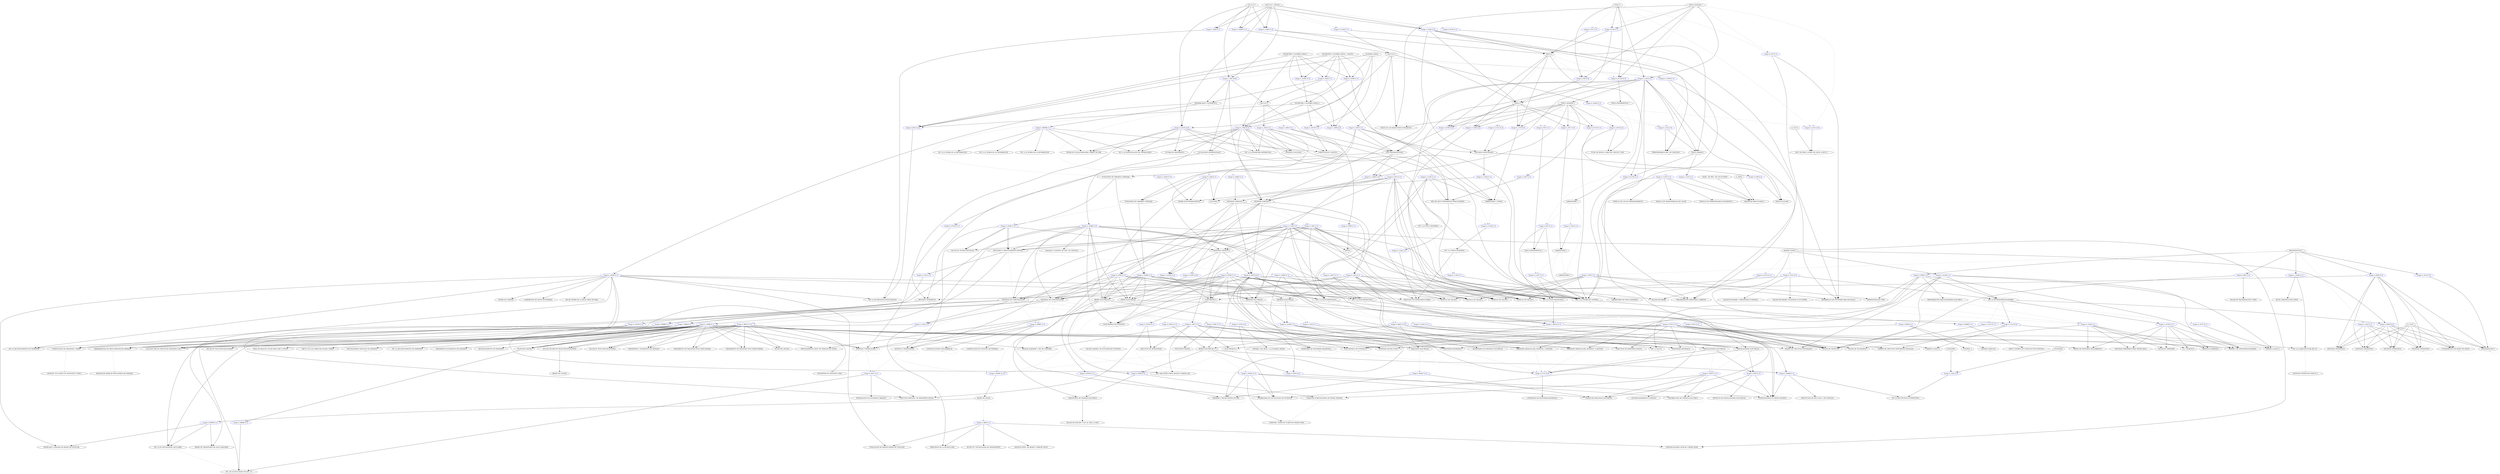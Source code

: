digraph Previas_cc {
	graph [ouputmode=edgesfirst,
		ranksep=3
	];
	1020	 [label="CALCULO 1"];
	1020 -> 1020	 [color=grey];
	G_1001	 [color=blue,
		label="Grupo G_1001 [4-6]"];
	1020 -> G_1001	 [color=black,
		headlabel=3];
	G_1020	 [color=blue,
		label="Grupo G_1020 [1-1]"];
	1020 -> G_1020	 [color=black,
		headlabel=1];
	G_1020E	 [color=blue,
		label="Grupo G_1020E [1-1]"];
	1020 -> G_1020E	 [color=black,
		headlabel=1];
	G_1022	 [color=blue,
		label="Grupo G_1022 [1-2]"];
	1020 -> G_1022	 [color=black,
		headlabel=1];
	G_CA1Y2	 [color=blue,
		label="Grupo G_CA1Y2 [2-4]"];
	1020 -> G_CA1Y2	 [color=black,
		headlabel=1];
	G_1020C	 [color=blue,
		label="Grupo G_1020C [1-3]"];
	1020 -> G_1020C	 [color=black,
		headlabel=1];
	1020 -> G_1020C	 [color=grey,
		headlabel=1];
	G_C1020	 [color=blue,
		label="Grupo G_C1020 [1-1]"];
	1020 -> G_C1020	 [color=grey,
		headlabel=1];
	G_CP1E	 [color=blue,
		label="Grupo G_CP1E [1-1]"];
	1020 -> G_CP1E	 [color=grey,
		headlabel=1];
	1021	 [label="ALGEBRA LINEAL"];
	1021 -> 1021	 [color=grey];
	G_1000	 [color=blue,
		label="Grupo G_1000 [2-4]"];
	1021 -> G_1000	 [color=black,
		headlabel=2];
	G_1030E	 [color=blue,
		label="Grupo G_1030E [1-1]"];
	1021 -> G_1030E	 [color=black,
		headlabel=1];
	G_B101	 [color=blue,
		label="Grupo G_B101 [2-2]"];
	1021 -> G_B101	 [color=black,
		headlabel=2];
	G_1002	 [color=blue,
		label="Grupo G_1002 [1-1]"];
	1021 -> G_1002	 [color=grey,
		headlabel=1];
	G_1009	 [color=blue,
		label="Grupo G_1009 [2-2]"];
	1021 -> G_1009	 [color=grey,
		headlabel=2];
	G_1031E	 [color=blue,
		label="Grupo G_1031E [1-1]"];
	1021 -> G_1031E	 [color=black,
		headlabel=1];
	G_C1030	 [color=blue,
		label="Grupo G_C1030 [1-1]"];
	1021 -> G_C1030	 [color=grey,
		headlabel=1];
	1022	 [label="CALCULO 2"];
	1022 -> 1022	 [color=grey];
	1130	 [label="FISICA DE LAS RADIACIONES IONIZANTES"];
	1022 -> 1130	 [arrowhead=dot,
		color=black];
	1022 -> G_1001	 [color=grey,
		headlabel=1];
	1022 -> G_CA1Y2	 [color=black,
		headlabel=1];
	G_1022E	 [color=blue,
		label="Grupo G_1022E [1-1]"];
	1022 -> G_1022E	 [color=black,
		headlabel=1];
	G_1025	 [color=blue,
		label="Grupo G_1025 [1-1]"];
	1022 -> G_1025	 [color=black,
		headlabel=1];
	1024	 [label="CALCULO 3"];
	1024 -> 1024	 [color=grey];
	G_1024	 [color=blue,
		label="Grupo G_1024 [1-1]"];
	1024 -> G_1024	 [color=black,
		headlabel=1];
	1029	 [label="FUNCIONES DE VARIABLE COMPLEJA"];
	1024 -> 1029	 [arrowhead=dot,
		color=grey];
	G_1004	 [color=blue,
		label="Grupo G_1004 [1-1]"];
	1024 -> G_1004	 [color=grey,
		headlabel=1];
	G_1024C	 [color=blue,
		label="Grupo G_1024C [1-3]"];
	1024 -> G_1024C	 [color=grey,
		headlabel=1];
	G_CP6E	 [color=blue,
		label="Grupo G_CP6E [1-1]"];
	1024 -> G_CP6E	 [color=black,
		headlabel=1];
	1025	 [label="PROBABILIDAD Y ESTADISTICA"];
	1025 -> 1025	 [color=grey];
	1025 -> 1130	 [arrowhead=dot,
		color=grey];
	G_1025E	 [color=blue,
		label="Grupo G_1025E [1-1]"];
	1025 -> G_1025E	 [color=black,
		headlabel=1];
	G_PROBA	 [color=blue,
		label="Grupo G_PROBA [1-1]"];
	1025 -> G_PROBA	 [color=black,
		headlabel=1];
	1028	 [label="ECUACIONES DIFERENCIALES"];
	1028 -> 1028	 [color=grey];
	G_1028E	 [color=blue,
		label="Grupo G_1028E [1-2]"];
	1028 -> G_1028E	 [color=black,
		headlabel=1];
	G_1028	 [color=blue,
		label="Grupo G_1028 [1-1]"];
	1028 -> G_1028	 [color=grey,
		headlabel=1];
	G_1028C	 [color=blue,
		label="Grupo G_1028C [1-1]"];
	1028 -> G_1028C	 [color=grey,
		headlabel=1];
	1030	 [label="GEOMETRIA Y ALGEBRA LINEAL 1"];
	1030 -> 1030	 [color=grey];
	1030 -> G_1000	 [color=black,
		headlabel=1];
	1030 -> G_1030E	 [color=black,
		headlabel=1];
	1030 -> G_B101	 [color=black,
		headlabel=1];
	1030 -> G_1002	 [color=black,
		headlabel=1];
	1030 -> G_1009	 [color=black,
		headlabel=1];
	G_1030C	 [color=blue,
		label="Grupo G_1030C [1-3]"];
	1030 -> G_1030C	 [color=black,
		headlabel=1];
	1030 -> G_1030C	 [color=grey,
		headlabel=1];
	1030 -> G_C1030	 [color=grey,
		headlabel=1];
	1031	 [label="GEOMETRIA Y ALGEBRA LINEAL 2"];
	1031 -> 1031	 [color=grey];
	1031 -> G_1000	 [color=black,
		headlabel=1];
	1031 -> G_B101	 [color=black,
		headlabel=1];
	1031 -> G_1009	 [color=black,
		headlabel=1];
	1031 -> G_1031E	 [color=black,
		headlabel=1];
	1033	 [label="METODOS NUMERICOS"];
	1033 -> 1033	 [color=grey];
	G_1033	 [color=blue,
		label="Grupo G_1033 [1-2]"];
	1033 -> G_1033	 [color=grey,
		headlabel=1];
	G_1033E	 [color=blue,
		label="Grupo G_1033E [1-1]"];
	1033 -> G_1033E	 [color=black,
		headlabel=1];
	1036	 [label="FUNCIONES DE VARIABLE COMPLEJA"];
	1036 -> 1036	 [color=grey];
	G_1029E	 [color=blue,
		label="Grupo G_1029E [1-1]"];
	1036 -> G_1029E	 [color=black,
		headlabel=1];
	G_1036C	 [color=blue,
		label="Grupo G_1036C [1-1]"];
	1036 -> G_1036C	 [color=grey,
		headlabel=1];
	1044	 [label="INT. A LOS PROCESOS ESTOCASTICOS"];
	1045	 [label="INT. A LA GEOMETRÍA DIFERENCIAL"];
	1047	 [label="MET. DE SIMUL.COMPUTAC.APLIC.A SIST.F I"];
	1047 -> 1047	 [color=grey];
	1051	 [label="ANALISIS FUNCIONAL"];
	1052	 [label="CALCULO 1 (ANUAL)"];
	1052 -> 1052	 [color=grey];
	1052 -> G_1001	 [color=black,
		headlabel=3];
	1052 -> G_1020	 [color=black,
		headlabel=1];
	1052 -> G_1020E	 [color=black,
		headlabel=1];
	1052 -> G_1022	 [color=black,
		headlabel=1];
	1052 -> G_CA1Y2	 [color=black,
		headlabel=1];
	1052 -> G_1020C	 [color=black,
		headlabel=1];
	1052 -> G_1020C	 [color=grey,
		headlabel=1];
	1052 -> G_C1020	 [color=grey,
		headlabel=1];
	1052 -> G_CP1E	 [color=grey,
		headlabel=1];
	1053	 [label="GEOMETRIA Y ALGEBRA LINEAL 1 (ANUAL)"];
	1053 -> 1053	 [color=grey];
	1053 -> G_1000	 [color=black,
		headlabel=1];
	1053 -> G_1030E	 [color=black,
		headlabel=1];
	1053 -> G_B101	 [color=black,
		headlabel=1];
	1053 -> G_1002	 [color=black,
		headlabel=1];
	1053 -> G_1009	 [color=black,
		headlabel=1];
	1053 -> G_1030C	 [color=black,
		headlabel=1];
	1053 -> G_1030C	 [color=grey,
		headlabel=1];
	1053 -> G_C1030	 [color=grey,
		headlabel=1];
	1120	 [label="FISICA GENERAL 1"];
	1120 -> 1120	 [color=grey];
	1121	 [label="FISICA GENERAL 2"];
	1120 -> 1121	 [arrowhead=dot,
		color=grey];
	1120 -> 1130	 [arrowhead=dot,
		color=black];
	G_1120	 [color=blue,
		label="Grupo G_1120 [1-2]"];
	1120 -> G_1120	 [color=black,
		headlabel=1];
	G_F1E	 [color=blue,
		label="Grupo G_F1E [1-1]"];
	1120 -> G_F1E	 [color=black,
		headlabel=1];
	G_1121C	 [color=blue,
		label="Grupo G_1121C [3-4]"];
	1120 -> G_1121C	 [color=grey,
		headlabel=1];
	G_CP3	 [color=blue,
		label="Grupo G_CP3 [1-1]"];
	1120 -> G_CP3	 [color=grey,
		headlabel=1];
	G_F1C	 [color=blue,
		label="Grupo G_F1C [1-1]"];
	1120 -> G_F1C	 [color=grey,
		headlabel=1];
	G_FIS	 [color=blue,
		label="Grupo G_FIS [2-4]"];
	1120 -> G_FIS	 [color=black,
		headlabel=2];
	G_G1124	 [color=blue,
		label="Grupo G_G1124 [2-3]"];
	1120 -> G_G1124	 [color=black,
		headlabel=2];
	1121 -> 1121	 [color=grey];
	1121 -> 1130	 [arrowhead=dot,
		color=black];
	G_1128E	 [color=blue,
		label="Grupo G_1128E [1-2]"];
	1121 -> G_1128E	 [color=black,
		headlabel=1];
	G_1010	 [color=blue,
		label="Grupo G_1010 [2-2]"];
	1121 -> G_1010	 [color=black,
		headlabel=2];
	G_1010C	 [color=blue,
		label="Grupo G_1010C [2-4]"];
	1121 -> G_1010C	 [color=black,
		headlabel=2];
	G_1017	 [color=blue,
		label="Grupo G_1017 [1-3]"];
	1121 -> G_1017	 [color=black,
		headlabel=1];
	G_1027	 [color=blue,
		label="Grupo G_1027 [1-1]"];
	1121 -> G_1027	 [color=black,
		headlabel=1];
	1121 -> G_1121C	 [color=grey,
		headlabel=2];
	G_1122	 [color=blue,
		label="Grupo G_1122 [1-3]"];
	1121 -> G_1122	 [color=grey,
		headlabel=1];
	G_1152E	 [color=blue,
		label="Grupo G_1152E [2-2]"];
	1121 -> G_1152E	 [color=black,
		headlabel=2];
	G_1153	 [color=blue,
		label="Grupo G_1153 [3-5]"];
	1121 -> G_1153	 [color=black,
		headlabel=3];
	G_C1121	 [color=blue,
		label="Grupo G_C1121 [1-2]"];
	1121 -> G_C1121	 [color=grey,
		headlabel=1];
	G_E1153	 [color=blue,
		label="Grupo G_E1153 [1-1]"];
	1121 -> G_E1153	 [color=black,
		headlabel=1];
	G_F3C	 [color=blue,
		label="Grupo G_F3C [1-1]"];
	1121 -> G_F3C	 [color=grey,
		headlabel=1];
	1122	 [label="MECANICA NEWTONIANA"];
	1122 -> 1122	 [color=grey];
	G_1122C	 [color=blue,
		label="Grupo G_1122C [1-1]"];
	1122 -> G_1122C	 [color=grey,
		headlabel=1];
	G_1122E	 [color=blue,
		label="Grupo G_1122E [1-1]"];
	1122 -> G_1122E	 [color=black,
		headlabel=1];
	G_CP8	 [color=blue,
		label="Grupo G_CP8 [1-2]"];
	1122 -> G_CP8	 [color=black,
		headlabel=1];
	1123	 [label="FISICA TERMICA"];
	1123 -> 1123	 [color=grey];
	G_1123	 [color=blue,
		label="Grupo G_1123 [1-1]"];
	1123 -> G_1123	 [color=black,
		headlabel=1];
	G_1123C	 [color=blue,
		label="Grupo G_1123C [1-1]"];
	1123 -> G_1123C	 [color=grey,
		headlabel=1];
	G_E1152	 [color=blue,
		label="Grupo G_E1152 [1-1]"];
	1123 -> G_E1152	 [color=black,
		headlabel=1];
	1126	 [label="MEC.DE SIST.Y FENOMENOS ONDULATORIOS"];
	1126 -> 1126	 [color=grey];
	G_1126	 [color=blue,
		label="Grupo G_1126 [1-1]"];
	1126 -> G_1126	 [color=black,
		headlabel=1];
	G_C1128	 [color=blue,
		label="Grupo G_C1128 [1-1]"];
	1126 -> G_C1128	 [color=grey,
		headlabel=1];
	1128	 [label=ELECTROMAGNETISMO];
	1128 -> 1128	 [color=grey];
	G_1128	 [color=blue,
		label="Grupo G_1128 [1-2]"];
	1128 -> G_1128	 [color=black,
		headlabel=1];
	1128 -> G_1128E	 [color=black,
		headlabel=1];
	1128 -> G_C1128	 [color=grey,
		headlabel=1];
	G_CP13	 [color=blue,
		label="Grupo G_CP13 [1-1]"];
	1128 -> G_CP13	 [color=grey,
		headlabel=1];
	G_CP13E	 [color=blue,
		label="Grupo G_CP13E [1-1]"];
	1128 -> G_CP13E	 [color=black,
		headlabel=1];
	1129	 [label=OPTICA];
	1129 -> 1129	 [color=grey];
	1130 -> 1130	 [color=grey];
	1131	 [label="INT. A LA FISICA MODERNA"];
	1131 -> 1131	 [color=grey];
	1137	 [label="FISICA DE LOS SEMICONDUCTORES"];
	1131 -> 1137	 [arrowhead=dot,
		color=black];
	G_1138	 [color=blue,
		label="Grupo G_1138 [1-1]"];
	1131 -> G_1138	 [color=grey,
		headlabel=1];
	1136	 [label="TEORIA ELECTROMAGNETICA"];
	1136 -> 1136	 [color=grey];
	1138	 [label="INT. A LA FISICA MODERNA"];
	1138 -> 1138	 [color=grey];
	1138 -> G_1138	 [color=grey,
		headlabel=1];
	1142	 [label="FISICA NUCLEAR"];
	1142 -> 1142	 [color=grey];
	1143	 [label=ACUSTICA];
	1143 -> 1143	 [color=grey];
	1144	 [label="VIBRACIONES Y ONDAS"];
	1144 -> 1144	 [color=grey];
	1144 -> G_C1128	 [color=grey,
		headlabel=1];
	1151	 [label="FISICA 1"];
	1151 -> 1151	 [color=grey];
	1151 -> G_1120	 [color=black,
		headlabel=1];
	1151 -> G_F1E	 [color=black,
		headlabel=1];
	1151 -> G_1121C	 [color=grey,
		headlabel=1];
	1151 -> G_CP3	 [color=grey,
		headlabel=1];
	1151 -> G_F1C	 [color=grey,
		headlabel=1];
	1151 -> G_FIS	 [color=black,
		headlabel=2];
	1151 -> G_FIS	 [color=grey,
		headlabel=1];
	1151 -> G_G1124	 [color=black,
		headlabel=1];
	1152	 [label="FISICA 2"];
	1152 -> 1152	 [color=grey];
	1152 -> G_1010C	 [color=black,
		headlabel=1];
	1152 -> G_1122	 [color=grey,
		headlabel=1];
	1152 -> G_1152E	 [color=black,
		headlabel=1];
	1152 -> G_1153	 [color=black,
		headlabel=2];
	1152 -> G_C1121	 [color=grey,
		headlabel=1];
	1152 -> G_E1152	 [color=black,
		headlabel=1];
	1152 -> G_FIS	 [color=grey,
		headlabel=1];
	1152 -> G_G1124	 [color=grey,
		headlabel=1];
	1153	 [label="FISICA 3"];
	1153 -> 1153	 [color=grey];
	1153 -> G_1128E	 [color=black,
		headlabel=1];
	1153 -> G_1010C	 [color=black,
		headlabel=2];
	1153 -> G_1010C	 [color=grey,
		headlabel=1];
	1153 -> G_1017	 [color=black,
		headlabel=1];
	1153 -> G_1122	 [color=grey,
		headlabel=1];
	1153 -> G_1152E	 [color=black,
		headlabel=1];
	1153 -> G_1153	 [color=black,
		headlabel=3];
	1153 -> G_1153	 [color=grey,
		headlabel=1];
	1153 -> G_C1121	 [color=grey,
		headlabel=1];
	1153 -> G_E1153	 [color=black,
		headlabel=1];
	1153 -> G_F3C	 [color=grey,
		headlabel=1];
	1221	 [label=ECONOMIA];
	1221 -> 1221	 [color=grey];
	G_1224	 [color=blue,
		label="Grupo G_1224 [1-2]"];
	1221 -> G_1224	 [color=black,
		headlabel=1];
	1224	 [label=ECONOMIA];
	1224 -> 1224	 [color=grey];
	1224 -> G_1224	 [color=black,
		headlabel=1];
	1322	 [label="PROGRAMACION 1"];
	1322 -> 1322	 [color=grey];
	G_B300	 [color=blue,
		label="Grupo G_B300 [1-2]"];
	1322 -> G_B300	 [color=black,
		headlabel=1];
	G_CP9E	 [color=blue,
		label="Grupo G_CP9E [1-1]"];
	1322 -> G_CP9E	 [color=black,
		headlabel=1];
	G_1012	 [color=blue,
		label="Grupo G_1012 [1-3]"];
	1322 -> G_1012	 [color=black,
		headlabel=1];
	G_1322	 [color=blue,
		label="Grupo G_1322 [1-1]"];
	1322 -> G_1322	 [color=grey,
		headlabel=1];
	G_1322E	 [color=blue,
		label="Grupo G_1322E [1-1]"];
	1322 -> G_1322E	 [color=black,
		headlabel=1];
	G_CP9	 [color=blue,
		label="Grupo G_CP9 [1-1]"];
	1322 -> G_CP9	 [color=grey,
		headlabel=1];
	G_PR1	 [color=blue,
		label="Grupo G_PR1 [1-2]"];
	1322 -> G_PR1	 [color=black,
		headlabel=1];
	1324	 [label="PROGRAMACION 4"];
	1324 -> 1324	 [color=grey];
	1401	 [label="SISTEMAS LINEALES 1"];
	1401 -> 1401	 [color=grey];
	G_1407E	 [color=blue,
		label="Grupo G_1407E [2-2]"];
	1401 -> G_1407E	 [color=black,
		headlabel=1];
	G_CP50	 [color=blue,
		label="Grupo G_CP50 [1-1]"];
	1401 -> G_CP50	 [color=black,
		headlabel=1];
	G_1401	 [color=blue,
		label="Grupo G_1401 [1-1]"];
	1401 -> G_1401	 [color=grey,
		headlabel=1];
	G_1423	 [color=blue,
		label="Grupo G_1423 [1-1]"];
	1401 -> G_1423	 [color=black,
		headlabel=1];
	G_1423E	 [color=blue,
		label="Grupo G_1423E [1-2]"];
	1401 -> G_1423E	 [color=black,
		headlabel=1];
	G_C1407	 [color=blue,
		label="Grupo G_C1407 [2-4]"];
	1401 -> G_C1407	 [color=black,
		headlabel=1];
	1407	 [label="SISTEMAS LINEALES 2"];
	1407 -> 1407	 [color=grey];
	1407 -> G_1407E	 [color=black,
		headlabel=1];
	G_1407	 [color=blue,
		label="Grupo G_1407 [1-1]"];
	1407 -> G_1407	 [color=black,
		headlabel=1];
	G_1407C	 [color=blue,
		label="Grupo G_1407C [1-1]"];
	1407 -> G_1407C	 [color=grey,
		headlabel=1];
	1407 -> G_1423E	 [color=black,
		headlabel=1];
	1407 -> G_C1407	 [color=grey,
		headlabel=1];
	G_CP50C	 [color=blue,
		label="Grupo G_CP50C [1-1]"];
	1407 -> G_CP50C	 [color=grey,
		headlabel=1];
	1409	 [label="MUESTREO Y PROCESAMIENTO DIGITAL"];
	1409 -> 1409	 [color=grey];
	5801	 [label="SISTEMAS DE COMUNICACION"];
	1409 -> 5801	 [arrowhead=dot,
		color=grey];
	G_1409E	 [color=blue,
		label="Grupo G_1409E [1-1]"];
	1409 -> G_1409E	 [color=black,
		headlabel=1];
	G_1103	 [color=blue,
		label="Grupo G_1103 [1-1]"];
	1409 -> G_1103	 [color=black,
		headlabel=1];
	G_1409C	 [color=blue,
		label="Grupo G_1409C [1-1]"];
	1409 -> G_1409C	 [color=grey,
		headlabel=1];
	1410	 [label="MEDIDAS ELECTRICAS"];
	1410 -> 1410	 [color=grey];
	G_1410	 [color=blue,
		label="Grupo G_1410 [1-1]"];
	1410 -> G_1410	 [color=grey,
		headlabel=1];
	G_1410C	 [color=blue,
		label="Grupo G_1410C [1-1]"];
	1410 -> G_1410C	 [color=grey,
		headlabel=1];
	G_1410E	 [color=blue,
		label="Grupo G_1410E [1-1]"];
	1410 -> G_1410E	 [color=black,
		headlabel=1];
	G_5712	 [color=blue,
		label="Grupo G_5712 [3-5]"];
	1410 -> G_5712	 [color=black,
		headlabel=1];
	1423	 [label="SISTEMAS LINEALES 1"];
	1423 -> 1423	 [color=grey];
	1423 -> G_1407E	 [color=black,
		headlabel=1];
	1423 -> G_CP50	 [color=black,
		headlabel=1];
	1423 -> G_1401	 [color=grey,
		headlabel=1];
	1423 -> G_1423	 [color=black,
		headlabel=1];
	1423 -> G_1423E	 [color=black,
		headlabel=1];
	1423 -> G_C1407	 [color=grey,
		headlabel=1];
	1451	 [label="MEDIDAS ELECTRICAS"];
	1451 -> 1451	 [color=grey];
	1451 -> G_1410	 [color=grey,
		headlabel=1];
	1451 -> G_1410E	 [color=black,
		headlabel=1];
	1511	 [label="SISTEMAS OPERATIVOS"];
	1511 -> 1511	 [color=grey];
	1512	 [label="DISEÑO LOGICO"];
	1512 -> 1512	 [color=grey];
	G_1512E	 [color=blue,
		label="Grupo G_1512E [1-1]"];
	1512 -> G_1512E	 [color=black,
		headlabel=1];
	G_B304	 [color=blue,
		label="Grupo G_B304 [2-2]"];
	1512 -> G_B304	 [color=black,
		headlabel=1];
	G_1512	 [color=blue,
		label="Grupo G_1512 [1-2]"];
	1512 -> G_1512	 [color=grey,
		headlabel=1];
	G_1513	 [color=blue,
		label="Grupo G_1513 [2-2]"];
	1512 -> G_1513	 [color=black,
		headlabel=1];
	G_C1512	 [color=blue,
		label="Grupo G_C1512 [1-1]"];
	1512 -> G_C1512	 [color=grey,
		headlabel=1];
	1513	 [label="INT. A LOS MICROPROCESADORES"];
	1513 -> 1513	 [color=grey];
	1513 -> G_B304	 [color=black,
		headlabel=1];
	1513 -> G_1513	 [color=black,
		headlabel=1];
	"G_1513*"	 [color=blue,
		label="Grupo G_1513* [1-1]"];
	1513 -> "G_1513*"	 [color=grey,
		headlabel=1];
	G_1513E	 [color=blue,
		label="Grupo G_1513E [1-1]"];
	1513 -> G_1513E	 [color=black,
		headlabel=1];
	G_C1513	 [color=blue,
		label="Grupo G_C1513 [1-1]"];
	1513 -> G_C1513	 [color=grey,
		headlabel=1];
	1515	 [label="PROCESADORES DIGITALES DE SEÑALES"];
	1515 -> 1515	 [color=grey];
	1518	 [label="SISTEMAS OPERATIVOS"];
	1518 -> 1518	 [color=grey];
	1532	 [label="SISTEMAS OPERATIVOS"];
	1532 -> 1532	 [color=grey];
	1537	 [label="SISTEMAS OPERATIVOS"];
	1537 -> 1537	 [color=grey];
	1610	 [label="INT. A LA INVESTIGACION DE OPERACIONES"];
	1610 -> 1610	 [color=grey];
	1810	 [label="MAQUINAS PARA FLUIDOS 1"];
	1810 -> 1810	 [color=grey];
	1911	 [label="FUNDAMENTOS DE BASES DE DATOS"];
	1911 -> 1911	 [color=grey];
	1914	 [label="ADMINISTRACION UNIX"];
	1914 -> 1914	 [color=grey];
	3103	 [label="TALLER DE FILTROS DIGITALES"];
	5501	 [label="REDES ELECTRICAS 1"];
	5501 -> 5501	 [color=grey];
	G_5502	 [color=blue,
		label="Grupo G_5502 [2-2]"];
	5501 -> G_5502	 [color=black,
		headlabel=1];
	G_5501C	 [color=blue,
		label="Grupo G_5501C [1-1]"];
	5501 -> G_5501C	 [color=grey,
		headlabel=1];
	G_5501E	 [color=blue,
		label="Grupo G_5501E [1-1]"];
	5501 -> G_5501E	 [color=black,
		headlabel=1];
	G_5508	 [color=blue,
		label="Grupo G_5508 [3-3]"];
	5501 -> G_5508	 [color=black,
		headlabel=2];
	5502	 [label="REDES ELECTRICAS 2"];
	5502 -> 5502	 [color=grey];
	5502 -> G_5502	 [color=black,
		headlabel=1];
	G_5508E	 [color=blue,
		label="Grupo G_5508E [1-1]"];
	5502 -> G_5508E	 [color=black,
		headlabel=1];
	G_5502C	 [color=blue,
		label="Grupo G_5502C [1-1]"];
	5502 -> G_5502C	 [color=grey,
		headlabel=1];
	5502 -> G_5508	 [color=black,
		headlabel=1];
	G_5508C	 [color=blue,
		label="Grupo G_5508C [1-1]"];
	5502 -> G_5508C	 [color=grey,
		headlabel=1];
	5503	 [label="INSTALACIONES ELECTRICAS"];
	5503 -> 5503	 [color=grey];
	G_5507	 [color=blue,
		label="Grupo G_5507 [1-1]"];
	5503 -> G_5507	 [color=black,
		headlabel=1];
	G_5507C	 [color=blue,
		label="Grupo G_5507C [1-1]"];
	5503 -> G_5507C	 [color=grey,
		headlabel=1];
	5503 -> G_5712	 [color=black,
		headlabel=1];
	5505	 [label="MEDIDAS Y PROTECCIONES EN SEP."];
	5505 -> 5505	 [color=grey];
	5506	 [label="DISTRIBUCION DE ENERGIA ELECTRICA"];
	5506 -> 5506	 [color=grey];
	5507	 [label="INSTALACIONES ELECTRICAS"];
	5507 -> 5507	 [color=grey];
	5507 -> G_5507	 [color=black,
		headlabel=1];
	5507 -> G_5507C	 [color=grey,
		headlabel=1];
	5507 -> G_5712	 [color=black,
		headlabel=1];
	5508	 [label="REDES ELECTRICAS"];
	5508 -> 5508	 [color=grey];
	5508 -> G_5508E	 [color=black,
		headlabel=1];
	5508 -> G_5502C	 [color=grey,
		headlabel=1];
	5508 -> G_5508	 [color=grey,
		headlabel=3];
	5508 -> G_5508C	 [color=grey,
		headlabel=1];
	5513	 [label="TRANSPORTE DE ENERGIA ELECTRICA"];
	5513 -> 5513	 [color=grey];
	5516	 [label="TALLER DE MATLAB.Y S.AP. AL ANAL.Y S.SEP"];
	5513 -> 5516	 [arrowhead=dot,
		color=black];
	5514	 [label="SUBESTACIONES EN MEDIA TENSION"];
	5514 -> 5514	 [color=grey];
	5601	 [label="INT. A LA ELECTROTECNICA"];
	5601 -> 5601	 [color=grey];
	G_5601E	 [color=blue,
		label="Grupo G_5601E [1-1]"];
	5601 -> G_5601E	 [color=black,
		headlabel=1];
	G_5601C	 [color=blue,
		label="Grupo G_5601C [1-3]"];
	5601 -> G_5601C	 [color=grey,
		headlabel=1];
	5602	 [label="MAQUINAS ELECTRICAS"];
	5602 -> 5602	 [color=grey];
	G_5602C	 [color=blue,
		label="Grupo G_5602C [1-1]"];
	5602 -> G_5602C	 [color=grey,
		headlabel=1];
	5607	 [label="ELECTRONICA DE POTENCIA 1"];
	5607 -> 5607	 [color=grey];
	5608	 [label="INT. A LA ELECTROTECNICA"];
	5608 -> 5608	 [color=grey];
	5608 -> G_5601E	 [color=black,
		headlabel=1];
	5608 -> G_5601C	 [color=grey,
		headlabel=1];
	5609	 [label="ELECTRONICA DE POTENCIA"];
	5609 -> 5609	 [color=grey];
	5610	 [label="TALLER LABORAT. DE ELECTRON.DE POTENCIA"];
	5609 -> 5610	 [arrowhead=dot,
		color=grey];
	5701	 [label="ELECTRONICA 1"];
	5701 -> 5609	 [arrowhead=dot,
		color=grey];
	5701 -> 5701	 [color=grey];
	1005	 [label="DIS. CIRC.INTEG.CMOS ANALOG.Y MIXTOS A/D"];
	5701 -> 1005	 [arrowhead=dot,
		color=grey];
	G_5701	 [color=blue,
		label="Grupo G_5701 [1-1]"];
	5701 -> G_5701	 [color=grey,
		headlabel=1];
	G_5701C	 [color=blue,
		label="Grupo G_5701C [1-1]"];
	5701 -> G_5701C	 [color=grey,
		headlabel=1];
	G_5701E	 [color=blue,
		label="Grupo G_5701E [1-1]"];
	5701 -> G_5701E	 [color=black,
		headlabel=1];
	5702	 [label="ELECTRONICA 2"];
	5702 -> 5702	 [color=grey];
	5702 -> 1005	 [arrowhead=dot,
		color=grey];
	5704	 [label="DISEÑO DE CIRCUITOS INTEGRADOS DIGITALES"];
	5704 -> 5704	 [color=grey];
	5705	 [label="SEMINARIO DE INGENIERIA BIOMEDICA"];
	5705 -> 5705	 [color=grey];
	5705 -> G_5712	 [color=grey,
		headlabel=1];
	5801 -> 5801	 [color=grey];
	G_5801C	 [color=blue,
		label="Grupo G_5801C [1-1]"];
	5801 -> G_5801C	 [color=grey,
		headlabel=1];
	G_1104	 [color=blue,
		label="Grupo G_1104 [1-1]"];
	5801 -> G_1104	 [color=black,
		headlabel=1];
	5801 -> G_5508C	 [color=grey,
		headlabel=1];
	G_5801	 [color=blue,
		label="Grupo G_5801 [1-1]"];
	5801 -> G_5801	 [color=grey,
		headlabel=1];
	G_5808	 [color=blue,
		label="Grupo G_5808 [1-1]"];
	5801 -> G_5808	 [color=black,
		headlabel=1];
	G_5808C	 [color=blue,
		label="Grupo G_5808C [1-1]"];
	5801 -> G_5808C	 [color=grey,
		headlabel=1];
	G_5808E	 [color=blue,
		label="Grupo G_5808E [1-1]"];
	5801 -> G_5808E	 [color=black,
		headlabel=1];
	5803	 [label="ANTENAS Y PROPAGACION"];
	5803 -> 5803	 [color=grey];
	5814	 [label="INGENIERIA DE SISTEMAS CDMA"];
	5803 -> 5814	 [arrowhead=dot,
		color=grey];
	G_5817	 [color=blue,
		label="Grupo G_5817 [1-1]"];
	5803 -> G_5817	 [color=grey,
		headlabel=1];
	5805	 [label="REDES DE DATOS"];
	5805 -> 5805	 [color=grey];
	G_5805	 [color=blue,
		label="Grupo G_5805 [1-1]"];
	5805 -> G_5805	 [color=grey,
		headlabel=1];
	G_5805E	 [color=blue,
		label="Grupo G_5805E [1-1]"];
	5805 -> G_5805E	 [color=black,
		headlabel=1];
	5806	 [label="TELEFONIA DIGITAL"];
	G_5806E	 [color=blue,
		label="Grupo G_5806E [1-1]"];
	5806 -> G_5806E	 [color=black,
		headlabel=1];
	5808	 [label="SISTEMAS DE COMUNICACION"];
	5808 -> 5808	 [color=grey];
	5808 -> G_5801C	 [color=grey,
		headlabel=1];
	5808 -> G_1104	 [color=black,
		headlabel=1];
	5808 -> G_5508C	 [color=grey,
		headlabel=1];
	5808 -> G_5801	 [color=grey,
		headlabel=1];
	5808 -> G_5808	 [color=black,
		headlabel=1];
	5808 -> G_5808C	 [color=grey,
		headlabel=1];
	5808 -> G_5808E	 [color=black,
		headlabel=1];
	5810	 [label="TELEVIS.,RADIODIF. Y TEC.DE CONVERG."];
	5810 -> 5810	 [color=grey];
	5817	 [label="ANTENAS Y PROPAGACION"];
	5817 -> 5817	 [color=grey];
	5817 -> G_5817	 [color=grey,
		headlabel=1];
	5827	 [label="TELEFONIA DIGITAL"];
	5830	 [label="INT. A LA ELECTROTECNICA"];
	5830 -> 5830	 [color=grey];
	5830 -> G_5601E	 [color=black,
		headlabel=1];
	5830 -> G_5601C	 [color=grey,
		headlabel=1];
	5833	 [label="REDES DE ACCESO"];
	5834	 [label="NUCLEO DE RED EN TELECOMUNICACIONES"];
	5834 -> 5833	 [color=black];
	5838	 [label="COMUNICACIONES INALAMBRICAS"];
	5838 -> 5838	 [color=grey];
	5900	 [label="INT. A LA TEORIA DE CONTROL"];
	5900 -> 5900	 [color=grey];
	G_5900	 [color=blue,
		label="Grupo G_5900 [1-1]"];
	5900 -> G_5900	 [color=grey,
		headlabel=1];
	G_5900E	 [color=blue,
		label="Grupo G_5900E [1-1]"];
	5900 -> G_5900E	 [color=black,
		headlabel=1];
	5901	 [label="CONTROL 2"];
	5901 -> 5901	 [color=grey];
	5903	 [label="CONTROL ROBUSTO"];
	5903 -> 5903	 [color=grey];
	5910	 [label="INT. A LOS PLC"];
	5910 -> 5910	 [color=grey];
	G_1000 -> 1028	 [arrowhead=dot,
		color=black];
	G_1000 -> 1033	 [arrowhead=dot,
		color=black];
	G_1000 -> 1045	 [color=black];
	G_1000 -> 1051	 [color=black];
	G_1000 -> 1126	 [arrowhead=dot,
		color=black];
	G_1000 -> 1401	 [color=black];
	G_1000 -> 1610	 [arrowhead=dot,
		color=black];
	G_1000 -> 5900	 [arrowhead=dot,
		color=black];
	1042	 [label="TEORIA DE COD.ALGEBR.PARA CORREC.DE ERR"];
	G_1000 -> 1042	 [arrowhead=dot,
		color=black];
	1233	 [label="TUTORIA EN MATEMATICA"];
	G_1000 -> 1233	 [arrowhead=dot,
		color=black];
	G_1001 -> 1024	 [arrowhead=dot,
		color=black];
	G_1001 -> 1025	 [arrowhead=dot,
		color=black];
	G_1001 -> 1028	 [arrowhead=dot,
		color=black];
	G_1001 -> 1401	 [color=black];
	G_1020 -> 1044	 [color=black];
	G_1020E -> 1022	 [color=black];
	G_1022 -> 1122	 [arrowhead=dot,
		color=black];
	G_1022 -> 1123	 [arrowhead=dot,
		color=black];
	G_1022 -> 1152	 [color=black];
	G_1022 -> 1153	 [color=black];
	YFC04	 [label="TERMODINAMICA (FAC. DE CIENCIAS)"];
	G_1022 -> YFC04	 [arrowhead=dot,
		color=black];
	G_1024 -> 1045	 [color=black];
	G_1024 -> 1051	 [color=black];
	G_1024 -> 1143	 [arrowhead=dot,
		color=black];
	G_1024 -> 5900	 [arrowhead=dot,
		color=black];
	1427	 [label="COMPUTACION CUANTICA"];
	G_1024 -> 1427	 [arrowhead=dot,
		color=black];
	G_1025E -> 1044	 [color=black];
	G_1025E -> 5900	 [arrowhead=dot,
		color=black];
	1046	 [label="TEORIA DE CODIGOS"];
	G_1025E -> 1046	 [arrowhead=dot,
		color=black];
	G_1025E -> 1137	 [arrowhead=dot,
		color=black];
	1352	 [label="COMPRESION DE DATOS SIN PERDIDA"];
	G_1025E -> 1352	 [arrowhead=dot,
		color=black];
	1438	 [label="APL.DE TEORIA DE LA INF.AL PROC.DE IMAG."];
	G_1025E -> 1438	 [arrowhead=dot,
		color=black];
	1540	 [label="HERRAMIENTAS DE PROG.P/PROCES.DE SEÑALES"];
	G_1025E -> 1540	 [arrowhead=dot,
		color=black];
	5812	 [label="CODIFICACION DE IMAGENES Y VIDEO"];
	G_1025E -> 5812	 [arrowhead=dot,
		color=black];
	5818	 [label="EVALUACION DE PERF.EN REDES DE TELECOM."];
	G_1025E -> 5818	 [arrowhead=dot,
		color=black];
	5826	 [label="INT. AL RECONOCIMIENTO DE PATRONES"];
	G_1025E -> 5826	 [arrowhead=dot,
		color=black];
	5835	 [label="MODELADO Y ANALISIS DE REDES DE TELECOM."];
	G_1025E -> 5835	 [arrowhead=dot,
		color=black];
	5837	 [label="ALGUNOS MET.DE PROCES.DE IMAGENES CON..."];
	G_1025E -> 5837	 [arrowhead=dot,
		color=black];
	G_1028E -> 1409	 [color=black];
	G_1028E -> 1410	 [color=black];
	G_1028E -> 5501	 [color=black];
	G_1028E -> 5508	 [color=black];
	G_1028E -> 5601	 [color=black];
	G_1028E -> 5608	 [color=black];
	G_1028E -> 5609	 [arrowhead=dot,
		color=black];
	G_1028E -> 5801	 [color=black];
	G_1028E -> 5808	 [color=black];
	G_1028E -> 5900	 [arrowhead=dot,
		color=black];
	G_1028E -> 1540	 [arrowhead=dot,
		color=black];
	G_1028E -> 5837	 [arrowhead=dot,
		color=black];
	5913	 [label="ANALISIS Y CONTROL DE SIST. NO LINEALES"];
	G_1028E -> 5913	 [arrowhead=dot,
		color=black];
	G_1029E -> 1410	 [color=black];
	G_1029E -> 5501	 [color=black];
	G_1029E -> 5508	 [color=black];
	G_1029E -> 5601	 [color=black];
	G_1029E -> 5608	 [color=black];
	G_1029E -> 5609	 [arrowhead=dot,
		color=black];
	G_1029E -> 5801	 [color=black];
	G_1029E -> 5808	 [color=black];
	G_1029E -> 5900	 [arrowhead=dot,
		color=black];
	G_1030E -> 1031	 [color=black];
	G_1030E -> 1144	 [arrowhead=dot,
		color=black];
	G_1036C -> 1407	 [arrowhead=dot,
		color=black];
	G_1036C -> 1409	 [color=black];
	G_1036C -> 1409	 [arrowhead=dot,
		color=black];
	G_1036C -> 3103	 [color=black];
	G_1036C -> 3103	 [arrowhead=dot,
		color=black];
	G_1036C -> 5817	 [arrowhead=dot,
		color=black];
	G_1120 -> 1121	 [color=black];
	G_1120 -> 1122	 [arrowhead=dot,
		color=black];
	G_1120 -> 1123	 [arrowhead=dot,
		color=black];
	G_1120 -> 1128	 [arrowhead=dot,
		color=black];
	G_1120 -> 1142	 [arrowhead=dot,
		color=black];
	G_1120 -> 1401	 [color=black];
	G_1120 -> 5830	 [arrowhead=dot,
		color=black];
	G_1120 -> 5900	 [arrowhead=dot,
		color=black];
	G_1120 -> YFC04	 [arrowhead=dot,
		color=black];
	1124	 [label="LABORATORIO 1"];
	G_1120 -> 1124	 [arrowhead=dot,
		color=black];
	G_1123 -> 1810	 [color=black];
	G_1128 -> 1129	 [arrowhead=dot,
		color=black];
	G_1128 -> 1409	 [color=black];
	G_1128 -> 1410	 [color=black];
	G_1128 -> 5501	 [color=black];
	G_1128 -> 5508	 [color=black];
	G_1128 -> 5601	 [color=black];
	G_1128 -> 5608	 [color=black];
	G_1128 -> 5701	 [arrowhead=dot,
		color=black];
	G_1128 -> 5801	 [color=black];
	G_1128 -> 5808	 [color=black];
	G_1128 -> 5817	 [arrowhead=dot,
		color=black];
	G_1128 -> 5830	 [arrowhead=dot,
		color=black];
	G_1128 -> 5900	 [arrowhead=dot,
		color=black];
	G_1128 -> 1137	 [arrowhead=dot,
		color=black];
	5829	 [label="COMUNICACIONES OPTICAS Y REDES WDM"];
	G_1128 -> 5829	 [arrowhead=dot,
		color=black];
	G_1128E -> 1401	 [color=black];
	G_1407E -> 5502	 [color=black];
	G_1407E -> 5503	 [color=black];
	G_1407E -> 5602	 [color=black];
	G_1407E -> 5803	 [color=black];
	G_1407E -> 5900	 [arrowhead=dot,
		color=black];
	5703	 [label="INGENIERIA BIOMEDICA"];
	G_1407E -> 5703	 [arrowhead=dot,
		color=black];
	5710	 [label="INGENIERIA BIOMEDICA"];
	G_1407E -> 5710	 [arrowhead=dot,
		color=black];
	5912	 [label="SISTEMAS NEURO FUZZY"];
	G_1407E -> 5912	 [arrowhead=dot,
		color=black];
	G_1409E -> 1515	 [arrowhead=dot,
		color=black];
	G_1409E -> 5607	 [arrowhead=dot,
		color=black];
	G_1409E -> 5803	 [color=black];
	G_1409E -> 5806	 [color=black];
	G_1409E -> 5806	 [arrowhead=dot,
		color=black];
	G_1409E -> 5827	 [color=black];
	G_1409E -> 5834	 [color=black];
	G_1409E -> 1005	 [arrowhead=dot,
		color=black];
	G_1409E -> 1540	 [arrowhead=dot,
		color=black];
	5707	 [label="IMAGENES MEDICAS:ADQ. INSTRUM. Y GESTION"];
	G_1409E -> 5707	 [arrowhead=dot,
		color=black];
	5709	 [label="IMAGENES MEDICAS:ADQ. INSTRUM. Y GESTION"];
	G_1409E -> 5709	 [arrowhead=dot,
		color=black];
	G_1409E -> 5710	 [arrowhead=dot,
		color=black];
	5802	 [label="TALLER DE TELECOMUNICACIONES"];
	G_1409E -> 5802	 [arrowhead=dot,
		color=black];
	5804	 [label="TRATAMIENTO  ESTADISTICO DE SEÑALES"];
	G_1409E -> 5804	 [arrowhead=dot,
		color=black];
	5811	 [label="TRATAMIENTO DE IMAGENES POR COMPUTADORA"];
	G_1409E -> 5811	 [arrowhead=dot,
		color=black];
	5828	 [label="TRATAMIENTO DE IMAGENES POR COMPUTADORA"];
	G_1409E -> 5828	 [arrowhead=dot,
		color=black];
	5831	 [label="INT. AL RECONOCIMIENTO DE PATRONES"];
	G_1409E -> 5831	 [arrowhead=dot,
		color=black];
	G_1409E -> 5837	 [arrowhead=dot,
		color=black];
	5839	 [label="PROCESAMIENTO DIGIT. DE SEÑALES DE AUDIO"];
	G_1409E -> 5839	 [arrowhead=dot,
		color=black];
	5840	 [label="TRATAMIENTO ESTADISTICO DE SEÑALES"];
	G_1409E -> 5840	 [arrowhead=dot,
		color=black];
	5842	 [label="RECONOCIMIENTO DE PATRONES"];
	G_1409E -> 5842	 [arrowhead=dot,
		color=black];
	5843	 [label="PROC.DE IMAG.EN COLOR PARA CINE Y FOTOG."];
	G_1409E -> 5843	 [arrowhead=dot,
		color=black];
	5845	 [label="MET.V.Y NO LOC.P/REST.DE IM.DIG.Y VIDEO"];
	G_1409E -> 5845	 [arrowhead=dot,
		color=black];
	5909	 [label="INT. A LOS SIST.MOVILES CELULARES"];
	G_1409E -> 5909	 [arrowhead=dot,
		color=black];
	G_1409E -> 5912	 [arrowhead=dot,
		color=black];
	G_1512E -> 1513	 [color=black];
	G_1512E -> 5910	 [arrowhead=dot,
		color=black];
	1516	 [label="DISEÑO LOGICO 2"];
	G_1512E -> 1516	 [arrowhead=dot,
		color=black];
	1517	 [label="DISEÑO CON MICROPROCESADORES"];
	G_1512E -> 1517	 [arrowhead=dot,
		color=black];
	2028	 [label="TALLER DE PROYECTO"];
	G_1512E -> 2028	 [arrowhead=dot,
		color=black];
	5708	 [label="DISEÑO DE CIRCUITOS INTEGRADOS"];
	G_1512E -> 5708	 [arrowhead=dot,
		color=black];
	G_1805	 [label="ELEM . DE MEC. DE LOS FLUIDOS"];
	G_1805 -> 1810	 [color=black];
	G_5502 -> 5506	 [color=black];
	G_5507 -> 5506	 [color=black];
	G_5507 -> 5514	 [color=black];
	5504	 [label="PROYECTO DE INSTALACIONES ELECTRICAS"];
	G_5507 -> 5504	 [arrowhead=dot,
		color=black];
	G_5508E -> 5514	 [color=black];
	5509	 [label="INT. AL SECTOR ELÉCT.COMPETITIVO"];
	G_5508E -> 5509	 [arrowhead=dot,
		color=black];
	5832	 [label="PROTECCION DE SIST. ELECT. DE POTENCIA"];
	G_5508E -> 5832	 [arrowhead=dot,
		color=black];
	G_5601E -> 5514	 [color=black];
	G_5601E -> 5514	 [arrowhead=dot,
		color=black];
	G_5601E -> 5607	 [arrowhead=dot,
		color=black];
	5603	 [label="TALLER DE MAQUINAS ELECTRICAS"];
	G_5601E -> 5603	 [arrowhead=dot,
		color=black];
	G_5801C -> 5803	 [arrowhead=dot,
		color=black];
	G_5801C -> 5806	 [color=black];
	G_5801C -> 5806	 [arrowhead=dot,
		color=black];
	G_5801C -> 5810	 [arrowhead=dot,
		color=black];
	G_5801C -> 5827	 [color=black];
	G_5801C -> 5834	 [color=black];
	G_5801C -> 5802	 [arrowhead=dot,
		color=black];
	G_5801C -> 5814	 [arrowhead=dot,
		color=black];
	G_5801C -> 5804	 [arrowhead=dot,
		color=black];
	G_5801C -> 5811	 [arrowhead=dot,
		color=black];
	G_5801C -> 5828	 [arrowhead=dot,
		color=black];
	G_B101 -> 1044	 [color=black];
	G_B300 -> 1033	 [arrowhead=dot,
		color=black];
	G_B300 -> 1324	 [color=black];
	G_B300 -> 1511	 [color=black];
	G_B300 -> 1518	 [color=black];
	G_B300 -> 1532	 [color=black];
	G_B300 -> 1537	 [color=black];
	G_B300 -> 1911	 [color=black];
	G_B304 -> 1324	 [color=black];
	G_B304 -> 1511	 [color=black];
	G_B304 -> 1518	 [color=black];
	G_B304 -> 1532	 [color=black];
	G_B304 -> 1537	 [color=black];
	G_B304 -> 1911	 [color=black];
	G_CA1Y2 -> 1033	 [arrowhead=dot,
		color=black];
	G_CA1Y2 -> 1045	 [color=black];
	G_CA1Y2 -> 1051	 [color=black];
	G_CA1Y2 -> 1610	 [arrowhead=dot,
		color=black];
	G_CA1Y2 -> 5900	 [arrowhead=dot,
		color=black];
	G_CA1Y2 -> 1042	 [arrowhead=dot,
		color=black];
	G_CA1Y2 -> 1233	 [arrowhead=dot,
		color=black];
	G_CP50 -> 1410	 [color=black];
	G_CP50 -> 5501	 [color=black];
	G_CP50 -> 5508	 [color=black];
	G_CP50 -> 5513	 [arrowhead=dot,
		color=black];
	G_CP50 -> 5601	 [color=black];
	G_CP50 -> 5608	 [color=black];
	G_CP50 -> 5801	 [color=black];
	G_CP50 -> 5808	 [color=black];
	G_CP9E -> 1513	 [arrowhead=dot,
		color=black];
	G_CP9E -> 1914	 [color=black];
	1307	 [label="PROGRAMACION PARA INGENIERIA ELECTRICA"];
	G_CP9E -> 1307	 [arrowhead=dot,
		color=black];
	G_CP9E -> 1517	 [arrowhead=dot,
		color=black];
	G_CP9E -> 5707	 [arrowhead=dot,
		color=black];
	G_CP9E -> 5709	 [arrowhead=dot,
		color=black];
	G_F1E -> 1152	 [color=black];
	G_F1E -> 1153	 [color=black];
	YFC04 -> YFC04	 [color=grey];
	1029 -> G_1029E	 [color=black,
		headlabel=1];
	1029 -> G_1036C	 [color=black,
		headlabel=1];
	1056	 [label="OPTIMIZ. CON APLIC. A LA PLANIF.C/ INCER"];
	1140	 [label="LABORATORIO 3"];
	1124 -> 1140	 [arrowhead=dot,
		color=grey];
	G_1016	 [color=blue,
		label="Grupo G_1016 [1-1]"];
	1124 -> G_1016	 [color=grey,
		headlabel=1];
	G_FE1	 [color=blue,
		label="Grupo G_FE1 [1-1]"];
	1124 -> G_FE1	 [color=grey,
		headlabel=1];
	1127	 [label="LABORATORIO 2"];
	1127 -> 1140	 [arrowhead=dot,
		color=grey];
	1141	 [label="LABORATORIO DE FISICA MODERNA"];
	1127 -> 1141	 [arrowhead=dot,
		color=grey];
	G_1127C	 [color=blue,
		label="Grupo G_1127C [1-1]"];
	1127 -> G_1127C	 [color=grey,
		headlabel=1];
	1132	 [label="MODULO DE TRANSFERENCIA DE CALOR"];
	1133	 [label="MODULO DE TERMODINAMICA ESTADISTICA"];
	1135	 [label="MODULO DE CICLOS TERMODINAMICOS"];
	1154	 [label="FISICA EXPERIMENTAL 1"];
	1154 -> G_FE1	 [color=grey,
		headlabel=1];
	1155	 [label="FISICA EXPERIMENTAL 2"];
	1155 -> G_1127C	 [color=grey,
		headlabel=1];
	1306	 [label="PROGRAMACION ORIENTADA A OBJETOS"];
	G_1326	 [color=blue,
		label="Grupo G_1326 [1-1]"];
	1306 -> G_1326	 [color=grey,
		headlabel=1];
	1307 -> G_1326	 [color=grey,
		headlabel=1];
	1326	 [label="DESARROLLO DE SOFTWARE PARA ING.ELECT."];
	1326 -> G_1326	 [color=grey,
		headlabel=1];
	1344	 [label="INT. A LA ARQUITECTURA DEL PC"];
	1357	 [label="SISTEMAS OPERATIVOS PARA PC-1"];
	1344 -> 1357	 [arrowhead=dot,
		color=grey];
	1413	 [label="MONOGRAFIA EN MEDIDAS ELECTRICAS"];
	1428	 [label="TALLER DE FIRMWARE"];
	1431	 [label="INT. A LA TEORIA DE LA INFORMACION"];
	1432	 [label="INT. A LA TEORIA DE LA INFORMACION"];
	1442	 [label="ROBOTICA EMBEBIDA"];
	1450	 [label="INT. A LA TEORIA DE LA INFORMACION"];
	1534	 [label="DISEÑO LOGICO 2"];
	1536	 [label="SISTEMAS EMBEBIDOS PARA TIEMPO REAL"];
	1538	 [label="REDES DE SENSORES INALAMBRICOS"];
	1541	 [label="MONOGR.DE HERR.DE PROG.P/PROC.DE SEÑALES"];
	1540 -> 1541	 [arrowhead=dot,
		color=grey];
	1829	 [label="I.A. Y ROBOTICA"];
	1849	 [label="BUTIA: ROBOTICA EDUCATIVA"];
	1925	 [label="TALLER DE PROGRAMACION Y ARTE"];
	2018	 [label="MODULO DE TALLER 1"];
	2020	 [label="MODULO DE TALLER 2"];
	2021	 [label="MODULO DE TALLER 3"];
	2022	 [label="MODULO DE TALLER 4"];
	2031	 [label="TALLER ENCARARE"];
	2034	 [label="TALLER ENCARARE 1:CREATIVIDAD E INNOVAC."];
	2036	 [label="TALLER ENCARARE 2:PLANIF.DE LA FUT.EMPR."];
	2314	 [label="ESTABILIDAD DE LOS SIST.ELEC.DE POTENCIA"];
	5510	 [label="TEMAS DE SUBESTACIONES DE MEDIA TENSION"];
	5515	 [label="COMPLEM. TEMAS DE SUBEST.EN MEDIA TENS."];
	5510 -> 5515	 [arrowhead=dot,
		color=grey];
	5512	 [label="ACONDICIONAMIENTO LUMINICO"];
	5703 -> G_5712	 [color=grey,
		headlabel=1];
	5707 -> G_5712	 [color=grey,
		headlabel=1];
	5709 -> G_5712	 [color=grey,
		headlabel=1];
	5710 -> G_5712	 [color=grey,
		headlabel=1];
	5711	 [label="CIRCUITOS DE MICROONDAS"];
	5712	 [label="INTERNADO DE INGENIERIA BIOMEDICA"];
	5713	 [label="CIRCUITOS DE RADIOFRECUENCIA"];
	5820	 [label="MONOGR. EN CODIFIC.DE IMAGENES Y VIDEO"];
	5812 -> 5820	 [arrowhead=dot,
		color=grey];
	5813	 [label="CODIFICACION DE FUENTES SIN PERDIDA"];
	5815	 [label="GESTION INTEG. DE REDES Y SERV.DE TELEC."];
	5816	 [label="RUTEO IP Y TECNOLOGIAS DE TRANSPORTES"];
	5819	 [label="CIRCUITOS AMPLIFIC. DE RADIOFRECUENCIA"];
	5821	 [label="PROPAGACION EN ENTORNOS URBANOS"];
	5822	 [label="PRINCIPIOS DE LA TECNICA SDH"];
	5823	 [label="TALLER DE TELEMATICA"];
	5825	 [label="TEC. DE ACCESO RADIO DE SIST. 3G"];
	5836	 [label="REDES DE TRANSPORTE DE ALTA CAPACIDAD"];
	5841	 [label="TELEVISION DIGITAL"];
	5844	 [label="TALLER DE TELECOMUNICACIONES"];
	5902	 [label="MOD.Y CONTROL DE CONV.ELECT.DE POTENCIA"];
	5909 -> 5825	 [arrowhead=dot,
		color=grey];
	5950	 [label="FUND. DE BIOLOG. PARA ING.,FISICOS Y MAT"];
	G_1002 -> 1024	 [arrowhead=dot,
		color=black];
	G_1002 -> 1025	 [arrowhead=dot,
		color=black];
	G_1002 -> 1122	 [arrowhead=dot,
		color=black];
	G_1004 -> 1036	 [arrowhead=dot,
		color=black];
	G_1004 -> 1128	 [arrowhead=dot,
		color=black];
	G_1009 -> 1128	 [arrowhead=dot,
		color=black];
	G_1010 -> 1142	 [arrowhead=dot,
		color=black];
	G_1010 -> 5950	 [arrowhead=dot,
		color=black];
	G_1010C -> 1128	 [arrowhead=dot,
		color=black];
	G_1012 -> 1324	 [arrowhead=dot,
		color=black];
	G_1016 -> 1127	 [arrowhead=dot,
		color=black];
	G_1017 -> 1127	 [arrowhead=dot,
		color=black];
	G_1020C -> 1152	 [arrowhead=dot,
		color=black];
	G_1020C -> 1153	 [arrowhead=dot,
		color=black];
	G_1022E -> 5950	 [arrowhead=dot,
		color=black];
	G_1024C -> 1136	 [arrowhead=dot,
		color=black];
	G_1025 -> 1036	 [arrowhead=dot,
		color=black];
	G_1025 -> 1126	 [arrowhead=dot,
		color=black];
	G_1025 -> 1128	 [arrowhead=dot,
		color=black];
	G_1025 -> 1144	 [arrowhead=dot,
		color=black];
	G_1025 -> 1029	 [arrowhead=dot,
		color=black];
	G_1027 -> 1126	 [arrowhead=dot,
		color=black];
	G_1028 -> 1136	 [arrowhead=dot,
		color=black];
	G_1028 -> 1143	 [arrowhead=dot,
		color=black];
	G_1028 -> 1407	 [arrowhead=dot,
		color=black];
	G_1028 -> 2314	 [arrowhead=dot,
		color=black];
	G_1028C -> 1401	 [arrowhead=dot,
		color=black];
	G_1028C -> 1423	 [arrowhead=dot,
		color=black];
	G_1030C -> 1031	 [arrowhead=dot,
		color=black];
	G_1031E -> 1427	 [arrowhead=dot,
		color=black];
	G_1033 -> 1056	 [arrowhead=dot,
		color=black];
	G_1033 -> 2314	 [arrowhead=dot,
		color=black];
	G_1033E -> 1540	 [arrowhead=dot,
		color=black];
	G_1033E -> 5837	 [arrowhead=dot,
		color=black];
	G_1103 -> 5812	 [arrowhead=dot,
		color=black];
	G_1104 -> 5812	 [arrowhead=dot,
		color=black];
	G_1104 -> 5822	 [arrowhead=dot,
		color=black];
	G_1121C -> 1047	 [arrowhead=dot,
		color=black];
	G_1122 -> 1123	 [arrowhead=dot,
		color=black];
	G_1122 -> YFC04	 [arrowhead=dot,
		color=black];
	G_1122C -> 1126	 [arrowhead=dot,
		color=black];
	G_1122C -> 1144	 [arrowhead=dot,
		color=black];
	G_1122C -> 5601	 [arrowhead=dot,
		color=black];
	G_1122C -> 5608	 [arrowhead=dot,
		color=black];
	G_1122C -> 5830	 [arrowhead=dot,
		color=black];
	G_1122E -> 1143	 [arrowhead=dot,
		color=black];
	G_1122E -> 5900	 [arrowhead=dot,
		color=black];
	G_1123C -> 1810	 [arrowhead=dot,
		color=black];
	G_1123C -> 5503	 [arrowhead=dot,
		color=black];
	G_1123C -> 1132	 [arrowhead=dot,
		color=black];
	G_1123C -> 1133	 [arrowhead=dot,
		color=black];
	G_1123C -> 1135	 [arrowhead=dot,
		color=black];
	G_1126 -> 1137	 [arrowhead=dot,
		color=black];
	G_1127C -> 5830	 [arrowhead=dot,
		color=black];
	G_1127C -> 5900	 [arrowhead=dot,
		color=black];
	G_1138 -> 1141	 [arrowhead=dot,
		color=black];
	G_1152E -> 5830	 [arrowhead=dot,
		color=black];
	G_1153 -> 1144	 [arrowhead=dot,
		color=black];
	G_1224 -> 5509	 [arrowhead=dot,
		color=black];
	G_1322 -> 1511	 [arrowhead=dot,
		color=black];
	G_1322 -> 1518	 [arrowhead=dot,
		color=black];
	G_1322 -> 1532	 [arrowhead=dot,
		color=black];
	G_1322 -> 1537	 [arrowhead=dot,
		color=black];
	G_1322 -> 1911	 [arrowhead=dot,
		color=black];
	G_1322E -> 1344	 [arrowhead=dot,
		color=black];
	G_1322E -> 1849	 [arrowhead=dot,
		color=black];
	G_1326 -> 1428	 [arrowhead=dot,
		color=black];
	G_1326 -> 1442	 [arrowhead=dot,
		color=black];
	G_1326 -> 1536	 [arrowhead=dot,
		color=black];
	G_1326 -> 1538	 [arrowhead=dot,
		color=black];
	G_1326 -> 1829	 [arrowhead=dot,
		color=black];
	G_1326 -> 5823	 [arrowhead=dot,
		color=black];
	G_1401 -> 1407	 [arrowhead=dot,
		color=black];
	G_1401 -> 1409	 [arrowhead=dot,
		color=black];
	G_1401 -> 3103	 [arrowhead=dot,
		color=black];
	G_1401 -> 5601	 [arrowhead=dot,
		color=black];
	G_1401 -> 5701	 [arrowhead=dot,
		color=black];
	G_1401 -> 2018	 [arrowhead=dot,
		color=black];
	G_1401 -> 2020	 [arrowhead=dot,
		color=black];
	G_1401 -> 2021	 [arrowhead=dot,
		color=black];
	G_1401 -> 2022	 [arrowhead=dot,
		color=black];
	G_1407 -> 5702	 [arrowhead=dot,
		color=black];
	G_1407 -> 5705	 [arrowhead=dot,
		color=black];
	G_1407 -> 5810	 [arrowhead=dot,
		color=black];
	G_1407 -> 1005	 [arrowhead=dot,
		color=black];
	G_1407 -> 1517	 [arrowhead=dot,
		color=black];
	G_1407 -> 5708	 [arrowhead=dot,
		color=black];
	G_1407 -> 5711	 [arrowhead=dot,
		color=black];
	G_1407 -> 5713	 [arrowhead=dot,
		color=black];
	G_1407C -> 5608	 [arrowhead=dot,
		color=black];
	G_1407C -> 2028	 [arrowhead=dot,
		color=black];
	G_1409C -> 5705	 [arrowhead=dot,
		color=black];
	G_1409C -> 5808	 [arrowhead=dot,
		color=black];
	G_1409C -> 5900	 [arrowhead=dot,
		color=black];
	G_1409C -> 2028	 [arrowhead=dot,
		color=black];
	G_1409C -> 5703	 [arrowhead=dot,
		color=black];
	G_1410 -> 1413	 [arrowhead=dot,
		color=black];
	G_1410 -> 2028	 [arrowhead=dot,
		color=black];
	G_1410C -> 5503	 [arrowhead=dot,
		color=black];
	G_1410E -> 5505	 [arrowhead=dot,
		color=black];
	G_1410E -> 5910	 [arrowhead=dot,
		color=black];
	G_1410E -> 5703	 [arrowhead=dot,
		color=black];
	G_1410E -> 5710	 [arrowhead=dot,
		color=black];
	G_1411C -> 1047	 [arrowhead=dot,
		color=black];
	G_1423 -> 1451	 [arrowhead=dot,
		color=black];
	G_1423 -> 5609	 [arrowhead=dot,
		color=black];
	G_1423 -> 5830	 [arrowhead=dot,
		color=black];
	G_1423 -> 2028	 [arrowhead=dot,
		color=black];
	G_1423 -> 2031	 [arrowhead=dot,
		color=black];
	G_1423 -> 5707	 [arrowhead=dot,
		color=black];
	G_1423 -> 5708	 [arrowhead=dot,
		color=black];
	G_1423 -> 5709	 [arrowhead=dot,
		color=black];
	G_1423 -> 5839	 [arrowhead=dot,
		color=black];
	G_1423E -> 5701	 [arrowhead=dot,
		color=black];
	G_1512 -> 1513	 [arrowhead=dot,
		color=black];
	G_1512 -> 5701	 [arrowhead=dot,
		color=black];
	G_1512 -> 2034	 [arrowhead=dot,
		color=black];
	G_1512 -> 2036	 [arrowhead=dot,
		color=black];
	G_1512C -> 1324	 [arrowhead=dot,
		color=black];
	G_1512C -> 1511	 [arrowhead=dot,
		color=black];
	G_1512C -> 1518	 [arrowhead=dot,
		color=black];
	G_1512C -> 1532	 [arrowhead=dot,
		color=black];
	G_1512C -> 1537	 [arrowhead=dot,
		color=black];
	G_1512C -> 1911	 [arrowhead=dot,
		color=black];
	G_1513 -> 5704	 [arrowhead=dot,
		color=black];
	G_1513 -> 1344	 [arrowhead=dot,
		color=black];
	G_1513 -> 1534	 [arrowhead=dot,
		color=black];
	"G_1513*" -> 1516	 [arrowhead=dot,
		color=black];
	G_1513E -> 1428	 [arrowhead=dot,
		color=black];
	G_1513E -> 1442	 [arrowhead=dot,
		color=black];
	G_1513E -> 1517	 [arrowhead=dot,
		color=black];
	G_1513E -> 1536	 [arrowhead=dot,
		color=black];
	G_1513E -> 1538	 [arrowhead=dot,
		color=black];
	G_1513E -> 1829	 [arrowhead=dot,
		color=black];
	G_1805C -> 1810	 [arrowhead=dot,
		color=black];
	G_5501C -> 5502	 [arrowhead=dot,
		color=black];
	G_5501E -> 5505	 [arrowhead=dot,
		color=black];
	G_5502C -> 5505	 [arrowhead=dot,
		color=black];
	G_5502C -> 5514	 [arrowhead=dot,
		color=black];
	G_5502C -> 2314	 [arrowhead=dot,
		color=black];
	G_5502C -> 5515	 [arrowhead=dot,
		color=black];
	G_5502C -> 5603	 [arrowhead=dot,
		color=black];
	G_5507C -> 5506	 [arrowhead=dot,
		color=black];
	G_5507C -> 5514	 [arrowhead=dot,
		color=black];
	G_5507C -> 5510	 [arrowhead=dot,
		color=black];
	G_5507C -> 5512	 [arrowhead=dot,
		color=black];
	G_5507C -> 5603	 [arrowhead=dot,
		color=black];
	G_5508 -> 5513	 [arrowhead=dot,
		color=black];
	G_5508 -> 5510	 [arrowhead=dot,
		color=black];
	G_5508C -> 5805	 [arrowhead=dot,
		color=black];
	G_5601C -> 5502	 [arrowhead=dot,
		color=black];
	G_5601C -> 5503	 [arrowhead=dot,
		color=black];
	G_5601C -> 5507	 [arrowhead=dot,
		color=black];
	G_5601C -> 5602	 [arrowhead=dot,
		color=black];
	G_5601C -> 2314	 [arrowhead=dot,
		color=black];
	G_5602C -> 5505	 [arrowhead=dot,
		color=black];
	G_5602C -> 5603	 [arrowhead=dot,
		color=black];
	G_5701 -> 2028	 [arrowhead=dot,
		color=black];
	G_5701C -> 5607	 [arrowhead=dot,
		color=black];
	G_5701C -> 5702	 [arrowhead=dot,
		color=black];
	G_5701C -> 5704	 [arrowhead=dot,
		color=black];
	G_5701C -> 1516	 [arrowhead=dot,
		color=black];
	G_5701C -> 1517	 [arrowhead=dot,
		color=black];
	G_5701C -> 1534	 [arrowhead=dot,
		color=black];
	G_5701C -> 1538	 [arrowhead=dot,
		color=black];
	G_5701C -> 5703	 [arrowhead=dot,
		color=black];
	G_5701C -> 5708	 [arrowhead=dot,
		color=black];
	G_5701C -> 5710	 [arrowhead=dot,
		color=black];
	G_5701C -> 5713	 [arrowhead=dot,
		color=black];
	G_5701E -> 5711	 [arrowhead=dot,
		color=black];
	G_5701E -> 5819	 [arrowhead=dot,
		color=black];
	G_5712 -> 5712	 [arrowhead=dot,
		color=black];
	G_5801 -> 5823	 [arrowhead=dot,
		color=black];
	G_5801 -> 5841	 [arrowhead=dot,
		color=black];
	G_5805 -> 5815	 [arrowhead=dot,
		color=black];
	G_5805 -> 5816	 [arrowhead=dot,
		color=black];
	G_5805 -> 5818	 [arrowhead=dot,
		color=black];
	G_5805 -> 5822	 [arrowhead=dot,
		color=black];
	G_5805 -> 5829	 [arrowhead=dot,
		color=black];
	G_5805E -> 5835	 [arrowhead=dot,
		color=black];
	G_5805E -> 5836	 [arrowhead=dot,
		color=black];
	G_5805E -> 5909	 [arrowhead=dot,
		color=black];
	G_5806E -> 5825	 [arrowhead=dot,
		color=black];
	G_5808 -> 5819	 [arrowhead=dot,
		color=black];
	G_5808 -> 5825	 [arrowhead=dot,
		color=black];
	G_5808 -> 5826	 [arrowhead=dot,
		color=black];
	G_5808 -> 5844	 [arrowhead=dot,
		color=black];
	G_5808 -> 5909	 [arrowhead=dot,
		color=black];
	G_5808C -> 5817	 [arrowhead=dot,
		color=black];
	G_5808C -> 5838	 [arrowhead=dot,
		color=black];
	G_5808C -> 5813	 [arrowhead=dot,
		color=black];
	G_5808E -> 5836	 [arrowhead=dot,
		color=black];
	G_5817 -> 5819	 [arrowhead=dot,
		color=black];
	G_5817 -> 5821	 [arrowhead=dot,
		color=black];
	G_5817 -> 5825	 [arrowhead=dot,
		color=black];
	G_5900 -> 5901	 [arrowhead=dot,
		color=black];
	G_5900 -> 5903	 [arrowhead=dot,
		color=black];
	G_5900 -> 5912	 [arrowhead=dot,
		color=black];
	G_5900E -> 5902	 [arrowhead=dot,
		color=black];
	G_C1020 -> 1022	 [arrowhead=dot,
		color=black];
	G_C1020 -> 1306	 [arrowhead=dot,
		color=black];
	G_C1030 -> 1306	 [arrowhead=dot,
		color=black];
	G_C1030 -> 1326	 [arrowhead=dot,
		color=black];
	G_C1121 -> 1122	 [arrowhead=dot,
		color=black];
	G_C1128 -> 1131	 [arrowhead=dot,
		color=black];
	G_C1407 -> 5508	 [arrowhead=dot,
		color=black];
	G_C1512 -> 2031	 [arrowhead=dot,
		color=black];
	G_C1513 -> 2028	 [arrowhead=dot,
		color=black];
	G_CP13 -> 1136	 [arrowhead=dot,
		color=black];
	G_CP13 -> 1138	 [arrowhead=dot,
		color=black];
	G_CP13 -> 1401	 [arrowhead=dot,
		color=black];
	G_CP13 -> 1407	 [arrowhead=dot,
		color=black];
	G_CP13 -> 1423	 [arrowhead=dot,
		color=black];
	G_CP13 -> 2018	 [arrowhead=dot,
		color=black];
	G_CP13 -> 2020	 [arrowhead=dot,
		color=black];
	G_CP13 -> 2021	 [arrowhead=dot,
		color=black];
	G_CP13 -> 2022	 [arrowhead=dot,
		color=black];
	G_CP13E -> 5803	 [arrowhead=dot,
		color=black];
	G_CP1E -> 1326	 [arrowhead=dot,
		color=black];
	G_CP3 -> 1306	 [arrowhead=dot,
		color=black];
	G_CP3 -> 1326	 [arrowhead=dot,
		color=black];
	G_CP50C -> 1410	 [arrowhead=dot,
		color=black];
	G_CP50C -> 1451	 [arrowhead=dot,
		color=black];
	G_CP50C -> 5501	 [arrowhead=dot,
		color=black];
	G_CP50C -> 5607	 [arrowhead=dot,
		color=black];
	G_CP50C -> 5609	 [arrowhead=dot,
		color=black];
	G_CP50C -> 5701	 [arrowhead=dot,
		color=black];
	G_CP50C -> 5801	 [arrowhead=dot,
		color=black];
	G_CP50C -> 5803	 [arrowhead=dot,
		color=black];
	G_CP50C -> 5808	 [arrowhead=dot,
		color=black];
	G_CP50C -> 2018	 [arrowhead=dot,
		color=black];
	G_CP50C -> 2020	 [arrowhead=dot,
		color=black];
	G_CP50C -> 2021	 [arrowhead=dot,
		color=black];
	G_CP50C -> 2022	 [arrowhead=dot,
		color=black];
	G_CP6E -> 1129	 [arrowhead=dot,
		color=black];
	G_CP8 -> 1142	 [arrowhead=dot,
		color=black];
	G_CP9 -> 1914	 [arrowhead=dot,
		color=black];
	G_CP9 -> 1306	 [arrowhead=dot,
		color=black];
	G_CP9 -> 1326	 [arrowhead=dot,
		color=black];
	G_CP9 -> 2018	 [arrowhead=dot,
		color=black];
	G_CP9 -> 2020	 [arrowhead=dot,
		color=black];
	G_CP9 -> 2021	 [arrowhead=dot,
		color=black];
	G_CP9 -> 2022	 [arrowhead=dot,
		color=black];
	G_E1152 -> 5900	 [arrowhead=dot,
		color=black];
	G_E1153 -> 5900	 [arrowhead=dot,
		color=black];
	G_F1C -> 1152	 [arrowhead=dot,
		color=black];
	G_F3C -> 1155	 [arrowhead=dot,
		color=black];
	G_FE1 -> 5830	 [arrowhead=dot,
		color=black];
	G_FE1 -> 5900	 [arrowhead=dot,
		color=black];
	G_FE1 -> 1155	 [arrowhead=dot,
		color=black];
	G_FIS -> 1153	 [arrowhead=dot,
		color=black];
	G_G1124 -> 1154	 [arrowhead=dot,
		color=black];
	G_PR1 -> 1925	 [arrowhead=dot,
		color=black];
	G_PR1 -> 2028	 [arrowhead=dot,
		color=black];
	G_PROBA -> 1610	 [arrowhead=dot,
		color=black];
	G_PROBA -> 1042	 [arrowhead=dot,
		color=black];
	G_PROBA -> 1427	 [arrowhead=dot,
		color=black];
	G_PROBA -> 1431	 [arrowhead=dot,
		color=black];
	G_PROBA -> 1432	 [arrowhead=dot,
		color=black];
	G_PROBA -> 1450	 [arrowhead=dot,
		color=black];
}
